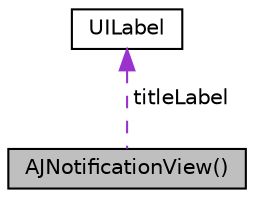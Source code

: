 digraph G
{
  edge [fontname="Helvetica",fontsize="10",labelfontname="Helvetica",labelfontsize="10"];
  node [fontname="Helvetica",fontsize="10",shape=record];
  Node1 [label="AJNotificationView()",height=0.2,width=0.4,color="black", fillcolor="grey75", style="filled" fontcolor="black"];
  Node2 -> Node1 [dir="back",color="darkorchid3",fontsize="10",style="dashed",label=" titleLabel" ,fontname="Helvetica"];
  Node2 [label="UILabel",height=0.2,width=0.4,color="black", fillcolor="white", style="filled",URL="$class_u_i_label.html"];
}
